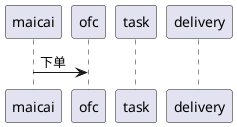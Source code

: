 @startuml

participant maicai as m
participant ofc as o
participant task as t
participant delivery as d


m->o :下单


@enduml